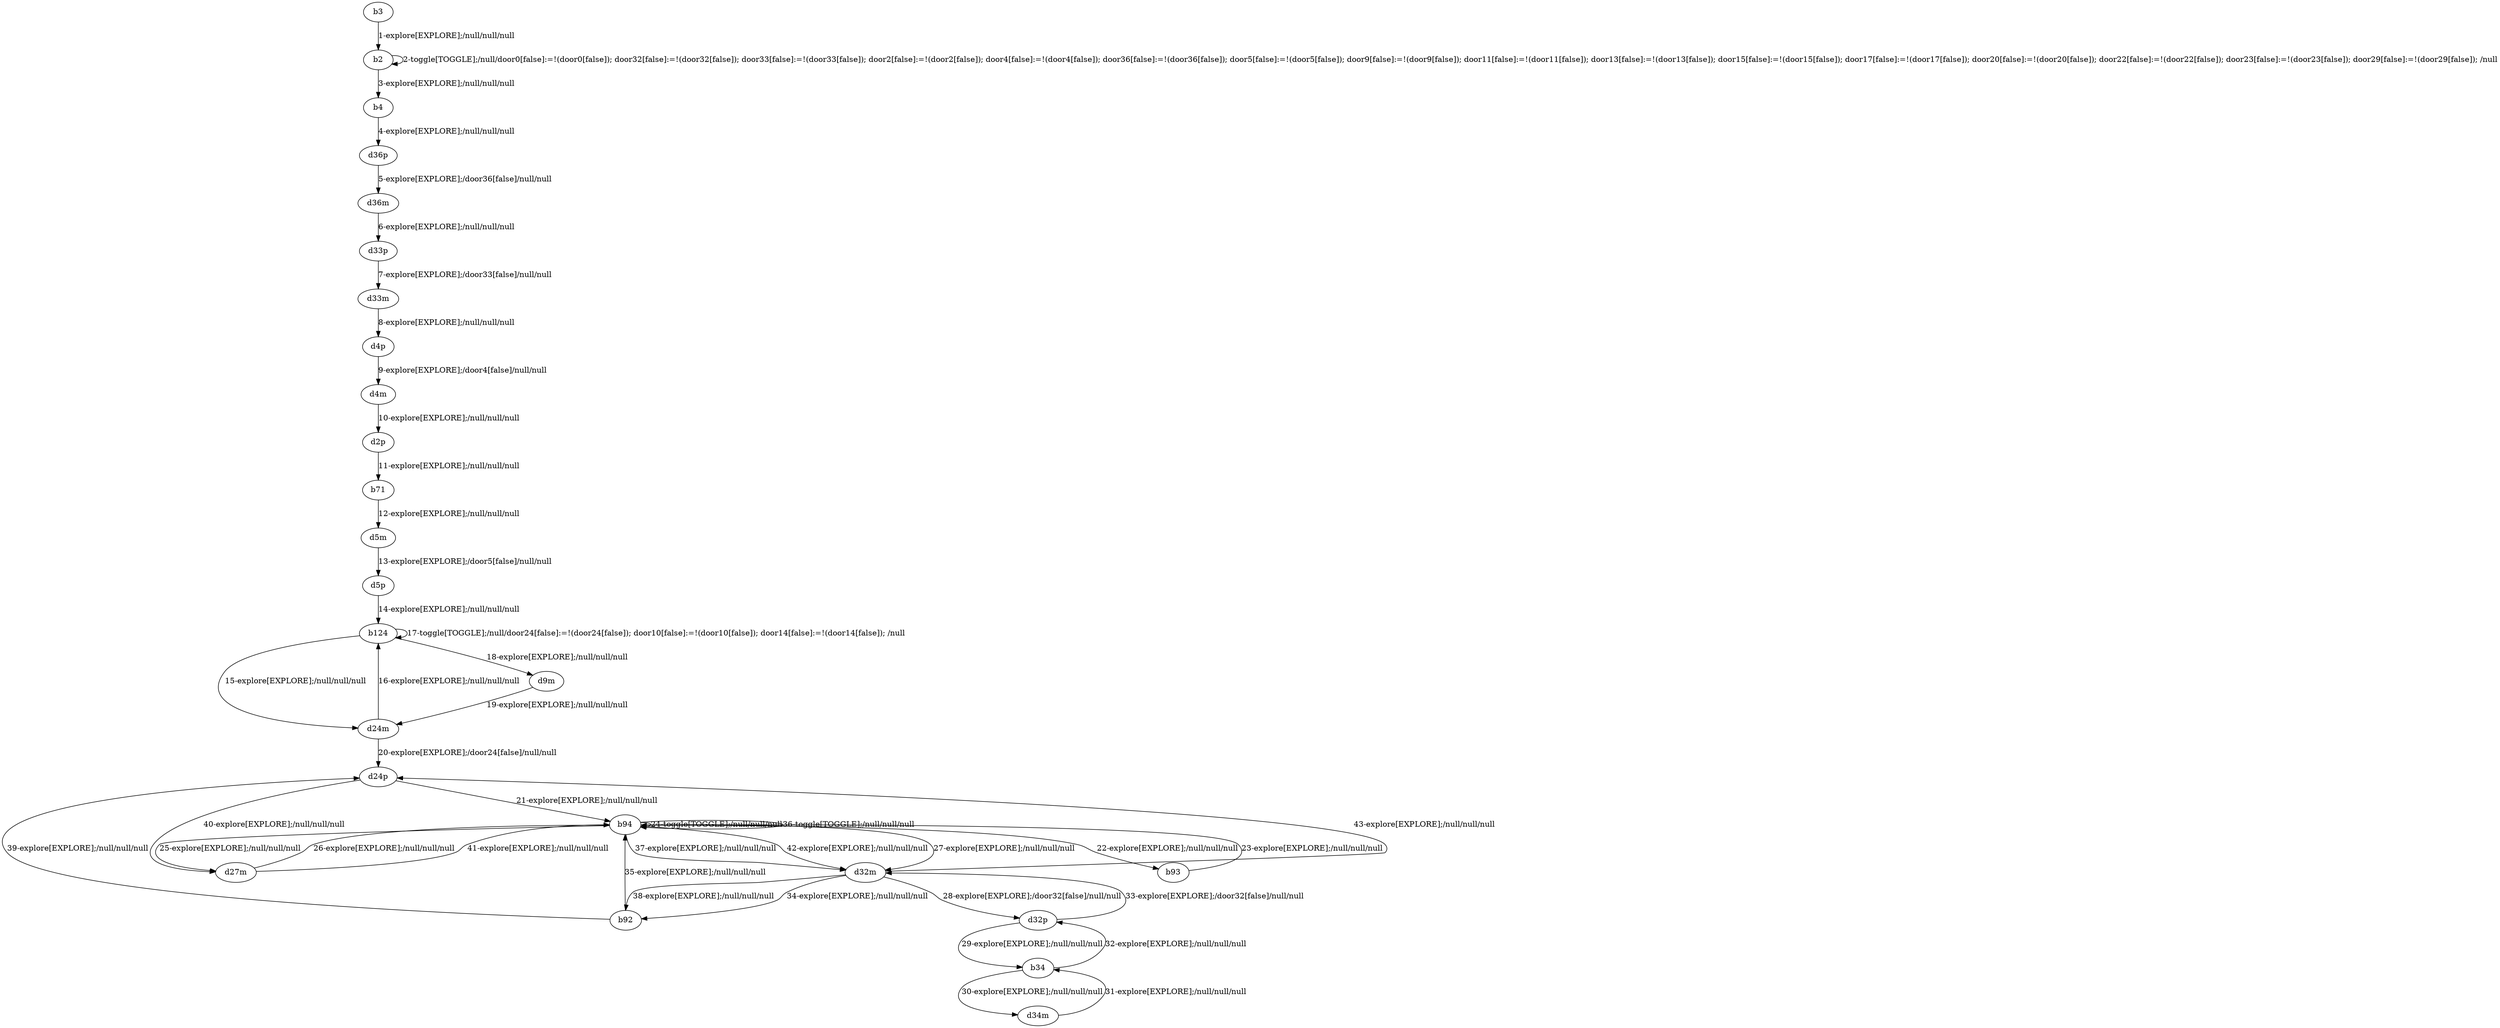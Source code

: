 # Total number of goals covered by this test: 1
# d32m --> d24p

digraph g {
"b3" -> "b2" [label = "1-explore[EXPLORE];/null/null/null"];
"b2" -> "b2" [label = "2-toggle[TOGGLE];/null/door0[false]:=!(door0[false]); door32[false]:=!(door32[false]); door33[false]:=!(door33[false]); door2[false]:=!(door2[false]); door4[false]:=!(door4[false]); door36[false]:=!(door36[false]); door5[false]:=!(door5[false]); door9[false]:=!(door9[false]); door11[false]:=!(door11[false]); door13[false]:=!(door13[false]); door15[false]:=!(door15[false]); door17[false]:=!(door17[false]); door20[false]:=!(door20[false]); door22[false]:=!(door22[false]); door23[false]:=!(door23[false]); door29[false]:=!(door29[false]); /null"];
"b2" -> "b4" [label = "3-explore[EXPLORE];/null/null/null"];
"b4" -> "d36p" [label = "4-explore[EXPLORE];/null/null/null"];
"d36p" -> "d36m" [label = "5-explore[EXPLORE];/door36[false]/null/null"];
"d36m" -> "d33p" [label = "6-explore[EXPLORE];/null/null/null"];
"d33p" -> "d33m" [label = "7-explore[EXPLORE];/door33[false]/null/null"];
"d33m" -> "d4p" [label = "8-explore[EXPLORE];/null/null/null"];
"d4p" -> "d4m" [label = "9-explore[EXPLORE];/door4[false]/null/null"];
"d4m" -> "d2p" [label = "10-explore[EXPLORE];/null/null/null"];
"d2p" -> "b71" [label = "11-explore[EXPLORE];/null/null/null"];
"b71" -> "d5m" [label = "12-explore[EXPLORE];/null/null/null"];
"d5m" -> "d5p" [label = "13-explore[EXPLORE];/door5[false]/null/null"];
"d5p" -> "b124" [label = "14-explore[EXPLORE];/null/null/null"];
"b124" -> "d24m" [label = "15-explore[EXPLORE];/null/null/null"];
"d24m" -> "b124" [label = "16-explore[EXPLORE];/null/null/null"];
"b124" -> "b124" [label = "17-toggle[TOGGLE];/null/door24[false]:=!(door24[false]); door10[false]:=!(door10[false]); door14[false]:=!(door14[false]); /null"];
"b124" -> "d9m" [label = "18-explore[EXPLORE];/null/null/null"];
"d9m" -> "d24m" [label = "19-explore[EXPLORE];/null/null/null"];
"d24m" -> "d24p" [label = "20-explore[EXPLORE];/door24[false]/null/null"];
"d24p" -> "b94" [label = "21-explore[EXPLORE];/null/null/null"];
"b94" -> "b93" [label = "22-explore[EXPLORE];/null/null/null"];
"b93" -> "b94" [label = "23-explore[EXPLORE];/null/null/null"];
"b94" -> "b94" [label = "24-toggle[TOGGLE];/null/null/null"];
"b94" -> "d27m" [label = "25-explore[EXPLORE];/null/null/null"];
"d27m" -> "b94" [label = "26-explore[EXPLORE];/null/null/null"];
"b94" -> "d32m" [label = "27-explore[EXPLORE];/null/null/null"];
"d32m" -> "d32p" [label = "28-explore[EXPLORE];/door32[false]/null/null"];
"d32p" -> "b34" [label = "29-explore[EXPLORE];/null/null/null"];
"b34" -> "d34m" [label = "30-explore[EXPLORE];/null/null/null"];
"d34m" -> "b34" [label = "31-explore[EXPLORE];/null/null/null"];
"b34" -> "d32p" [label = "32-explore[EXPLORE];/null/null/null"];
"d32p" -> "d32m" [label = "33-explore[EXPLORE];/door32[false]/null/null"];
"d32m" -> "b92" [label = "34-explore[EXPLORE];/null/null/null"];
"b92" -> "b94" [label = "35-explore[EXPLORE];/null/null/null"];
"b94" -> "b94" [label = "36-toggle[TOGGLE];/null/null/null"];
"b94" -> "d32m" [label = "37-explore[EXPLORE];/null/null/null"];
"d32m" -> "b92" [label = "38-explore[EXPLORE];/null/null/null"];
"b92" -> "d24p" [label = "39-explore[EXPLORE];/null/null/null"];
"d24p" -> "d27m" [label = "40-explore[EXPLORE];/null/null/null"];
"d27m" -> "b94" [label = "41-explore[EXPLORE];/null/null/null"];
"b94" -> "d32m" [label = "42-explore[EXPLORE];/null/null/null"];
"d32m" -> "d24p" [label = "43-explore[EXPLORE];/null/null/null"];
}